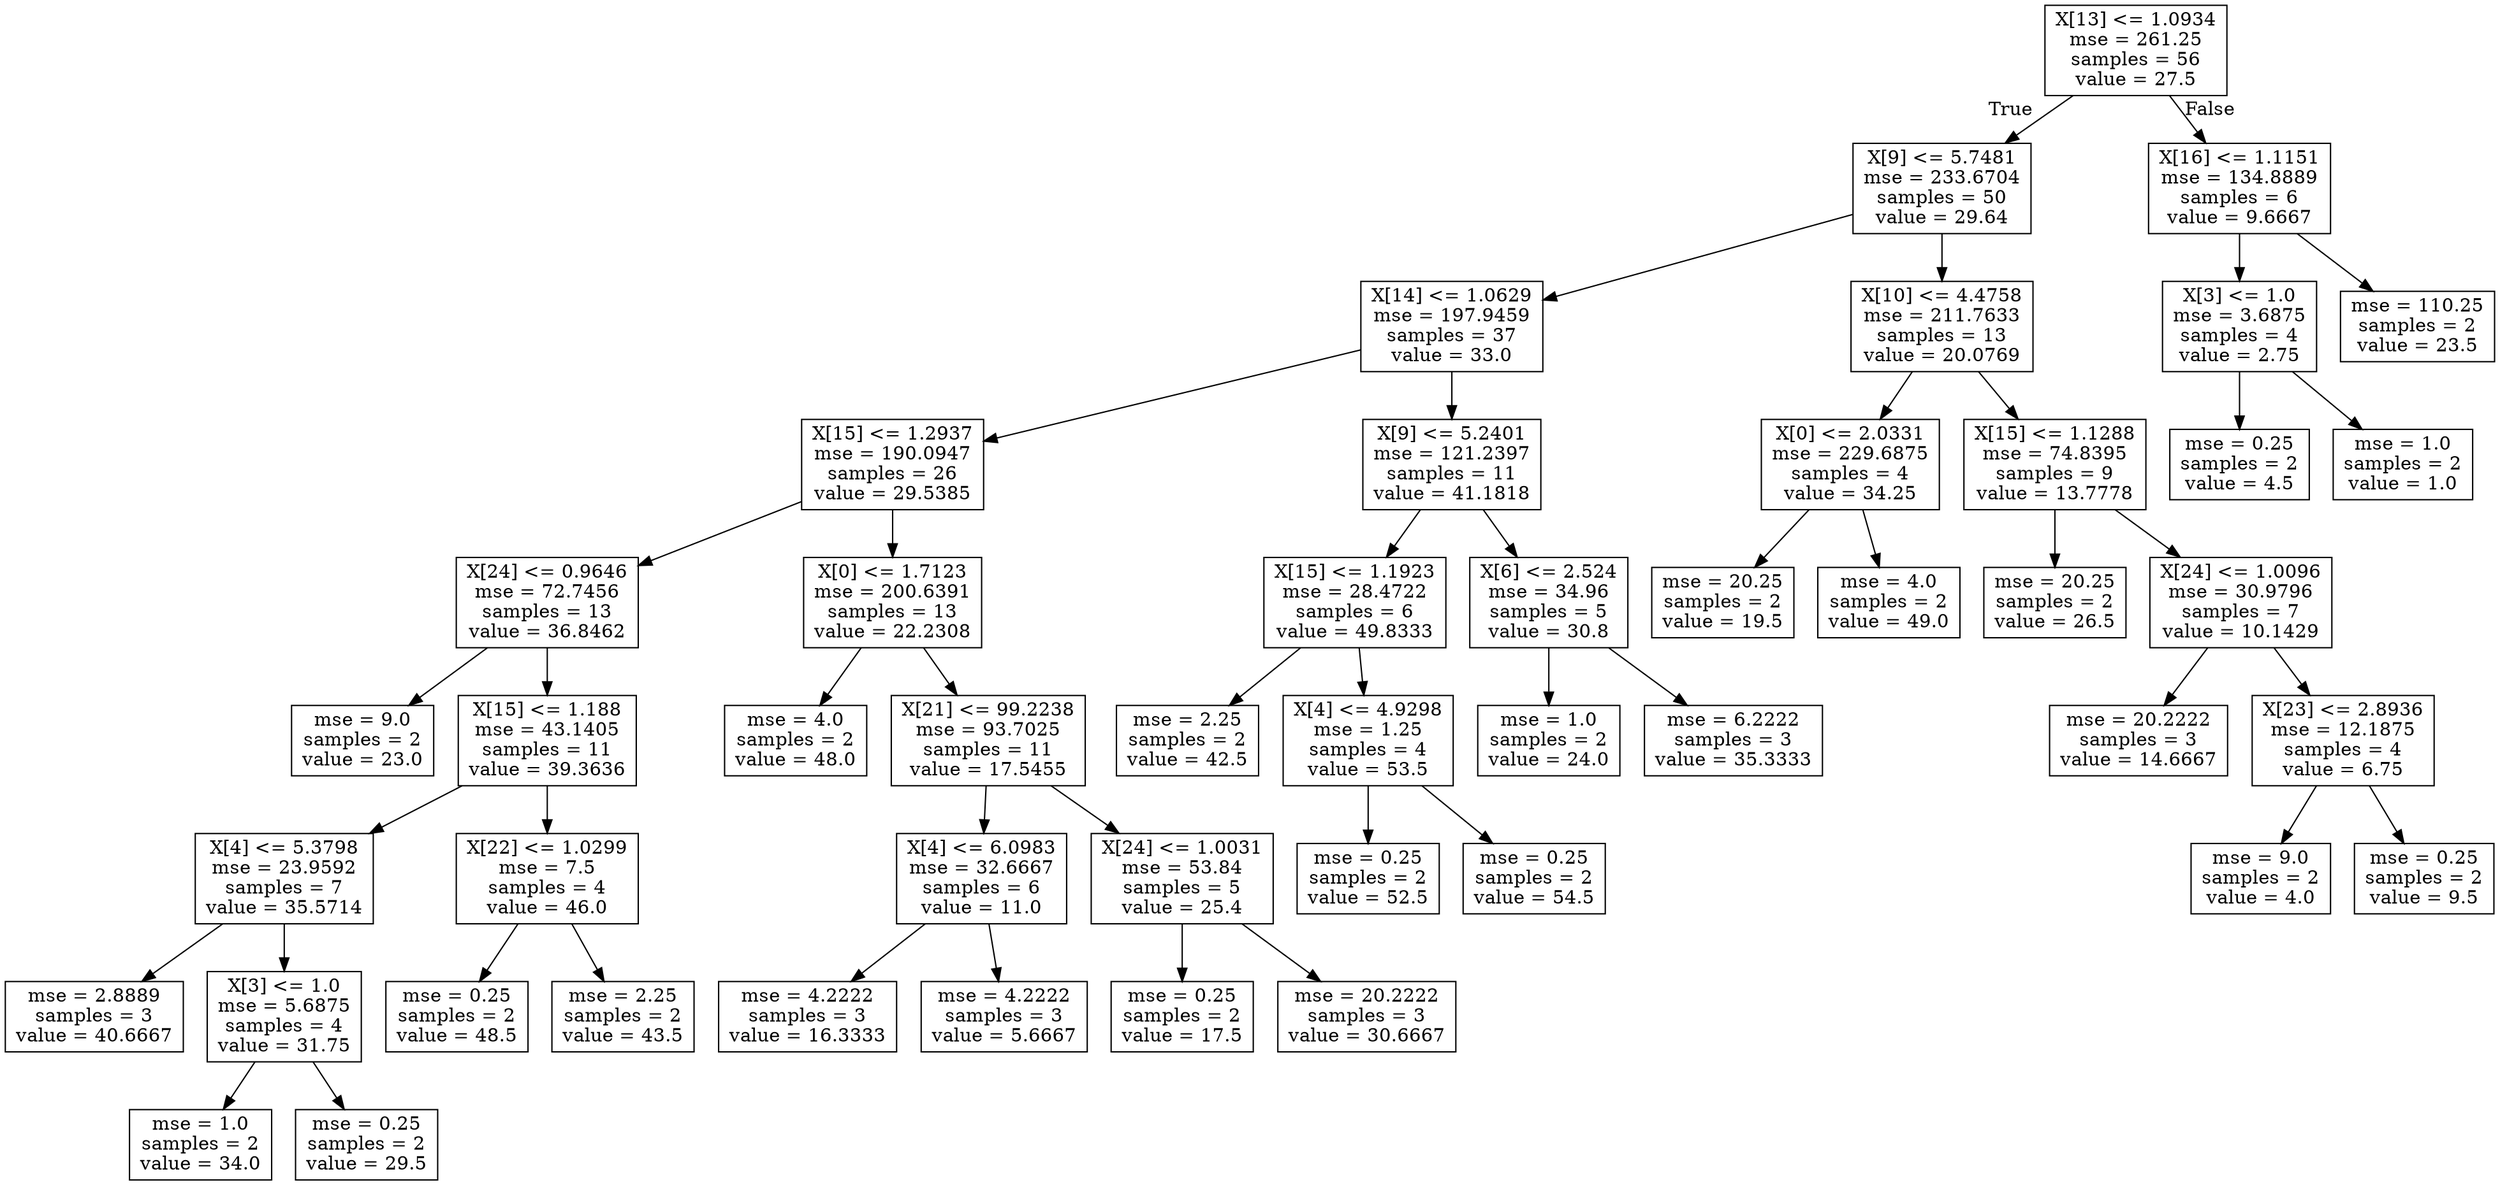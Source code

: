 digraph Tree {
node [shape=box] ;
0 [label="X[13] <= 1.0934\nmse = 261.25\nsamples = 56\nvalue = 27.5"] ;
1 [label="X[9] <= 5.7481\nmse = 233.6704\nsamples = 50\nvalue = 29.64"] ;
0 -> 1 [labeldistance=2.5, labelangle=45, headlabel="True"] ;
2 [label="X[14] <= 1.0629\nmse = 197.9459\nsamples = 37\nvalue = 33.0"] ;
1 -> 2 ;
3 [label="X[15] <= 1.2937\nmse = 190.0947\nsamples = 26\nvalue = 29.5385"] ;
2 -> 3 ;
4 [label="X[24] <= 0.9646\nmse = 72.7456\nsamples = 13\nvalue = 36.8462"] ;
3 -> 4 ;
5 [label="mse = 9.0\nsamples = 2\nvalue = 23.0"] ;
4 -> 5 ;
6 [label="X[15] <= 1.188\nmse = 43.1405\nsamples = 11\nvalue = 39.3636"] ;
4 -> 6 ;
7 [label="X[4] <= 5.3798\nmse = 23.9592\nsamples = 7\nvalue = 35.5714"] ;
6 -> 7 ;
8 [label="mse = 2.8889\nsamples = 3\nvalue = 40.6667"] ;
7 -> 8 ;
9 [label="X[3] <= 1.0\nmse = 5.6875\nsamples = 4\nvalue = 31.75"] ;
7 -> 9 ;
10 [label="mse = 1.0\nsamples = 2\nvalue = 34.0"] ;
9 -> 10 ;
11 [label="mse = 0.25\nsamples = 2\nvalue = 29.5"] ;
9 -> 11 ;
12 [label="X[22] <= 1.0299\nmse = 7.5\nsamples = 4\nvalue = 46.0"] ;
6 -> 12 ;
13 [label="mse = 0.25\nsamples = 2\nvalue = 48.5"] ;
12 -> 13 ;
14 [label="mse = 2.25\nsamples = 2\nvalue = 43.5"] ;
12 -> 14 ;
15 [label="X[0] <= 1.7123\nmse = 200.6391\nsamples = 13\nvalue = 22.2308"] ;
3 -> 15 ;
16 [label="mse = 4.0\nsamples = 2\nvalue = 48.0"] ;
15 -> 16 ;
17 [label="X[21] <= 99.2238\nmse = 93.7025\nsamples = 11\nvalue = 17.5455"] ;
15 -> 17 ;
18 [label="X[4] <= 6.0983\nmse = 32.6667\nsamples = 6\nvalue = 11.0"] ;
17 -> 18 ;
19 [label="mse = 4.2222\nsamples = 3\nvalue = 16.3333"] ;
18 -> 19 ;
20 [label="mse = 4.2222\nsamples = 3\nvalue = 5.6667"] ;
18 -> 20 ;
21 [label="X[24] <= 1.0031\nmse = 53.84\nsamples = 5\nvalue = 25.4"] ;
17 -> 21 ;
22 [label="mse = 0.25\nsamples = 2\nvalue = 17.5"] ;
21 -> 22 ;
23 [label="mse = 20.2222\nsamples = 3\nvalue = 30.6667"] ;
21 -> 23 ;
24 [label="X[9] <= 5.2401\nmse = 121.2397\nsamples = 11\nvalue = 41.1818"] ;
2 -> 24 ;
25 [label="X[15] <= 1.1923\nmse = 28.4722\nsamples = 6\nvalue = 49.8333"] ;
24 -> 25 ;
26 [label="mse = 2.25\nsamples = 2\nvalue = 42.5"] ;
25 -> 26 ;
27 [label="X[4] <= 4.9298\nmse = 1.25\nsamples = 4\nvalue = 53.5"] ;
25 -> 27 ;
28 [label="mse = 0.25\nsamples = 2\nvalue = 52.5"] ;
27 -> 28 ;
29 [label="mse = 0.25\nsamples = 2\nvalue = 54.5"] ;
27 -> 29 ;
30 [label="X[6] <= 2.524\nmse = 34.96\nsamples = 5\nvalue = 30.8"] ;
24 -> 30 ;
31 [label="mse = 1.0\nsamples = 2\nvalue = 24.0"] ;
30 -> 31 ;
32 [label="mse = 6.2222\nsamples = 3\nvalue = 35.3333"] ;
30 -> 32 ;
33 [label="X[10] <= 4.4758\nmse = 211.7633\nsamples = 13\nvalue = 20.0769"] ;
1 -> 33 ;
34 [label="X[0] <= 2.0331\nmse = 229.6875\nsamples = 4\nvalue = 34.25"] ;
33 -> 34 ;
35 [label="mse = 20.25\nsamples = 2\nvalue = 19.5"] ;
34 -> 35 ;
36 [label="mse = 4.0\nsamples = 2\nvalue = 49.0"] ;
34 -> 36 ;
37 [label="X[15] <= 1.1288\nmse = 74.8395\nsamples = 9\nvalue = 13.7778"] ;
33 -> 37 ;
38 [label="mse = 20.25\nsamples = 2\nvalue = 26.5"] ;
37 -> 38 ;
39 [label="X[24] <= 1.0096\nmse = 30.9796\nsamples = 7\nvalue = 10.1429"] ;
37 -> 39 ;
40 [label="mse = 20.2222\nsamples = 3\nvalue = 14.6667"] ;
39 -> 40 ;
41 [label="X[23] <= 2.8936\nmse = 12.1875\nsamples = 4\nvalue = 6.75"] ;
39 -> 41 ;
42 [label="mse = 9.0\nsamples = 2\nvalue = 4.0"] ;
41 -> 42 ;
43 [label="mse = 0.25\nsamples = 2\nvalue = 9.5"] ;
41 -> 43 ;
44 [label="X[16] <= 1.1151\nmse = 134.8889\nsamples = 6\nvalue = 9.6667"] ;
0 -> 44 [labeldistance=2.5, labelangle=-45, headlabel="False"] ;
45 [label="X[3] <= 1.0\nmse = 3.6875\nsamples = 4\nvalue = 2.75"] ;
44 -> 45 ;
46 [label="mse = 0.25\nsamples = 2\nvalue = 4.5"] ;
45 -> 46 ;
47 [label="mse = 1.0\nsamples = 2\nvalue = 1.0"] ;
45 -> 47 ;
48 [label="mse = 110.25\nsamples = 2\nvalue = 23.5"] ;
44 -> 48 ;
}
